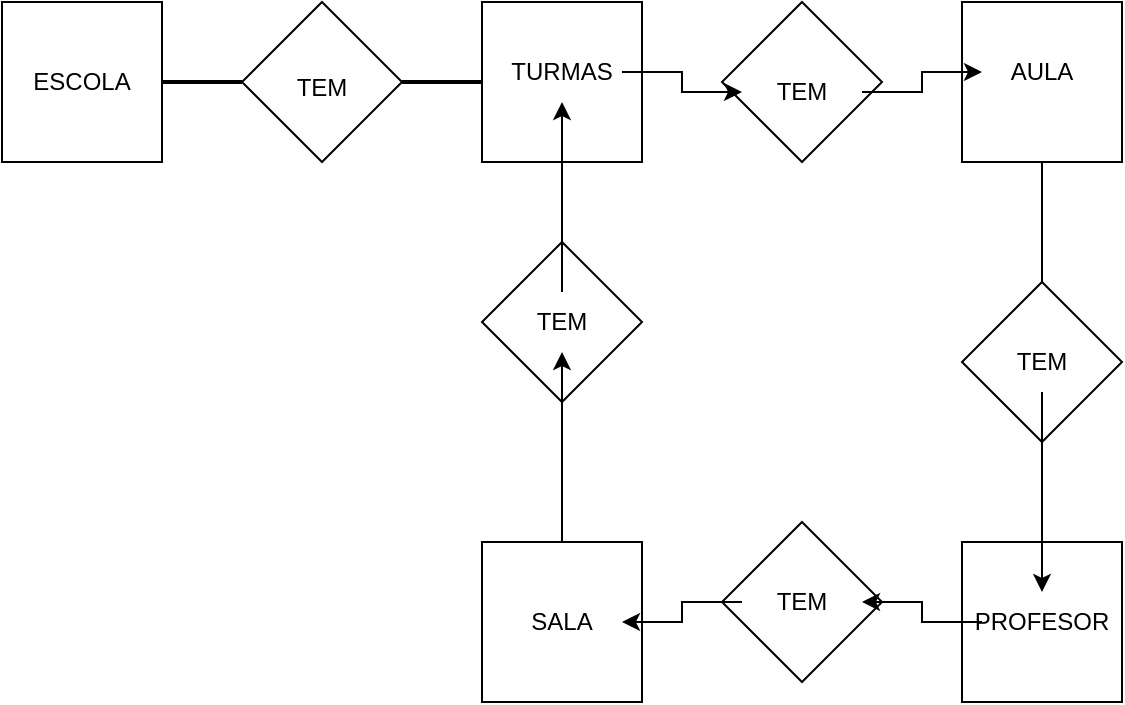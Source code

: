 <mxfile version="21.6.9" type="github">
  <diagram id="R2lEEEUBdFMjLlhIrx00" name="Page-1">
    <mxGraphModel dx="1434" dy="718" grid="1" gridSize="10" guides="1" tooltips="1" connect="1" arrows="1" fold="1" page="1" pageScale="1" pageWidth="850" pageHeight="1100" math="0" shadow="0" extFonts="Permanent Marker^https://fonts.googleapis.com/css?family=Permanent+Marker">
      <root>
        <mxCell id="0" />
        <mxCell id="1" parent="0" />
        <mxCell id="4-e0eDIvQEtgA4YIid3U-1" value="" style="whiteSpace=wrap;html=1;aspect=fixed;" vertex="1" parent="1">
          <mxGeometry x="40" y="160" width="80" height="80" as="geometry" />
        </mxCell>
        <mxCell id="4-e0eDIvQEtgA4YIid3U-2" value="" style="rhombus;whiteSpace=wrap;html=1;" vertex="1" parent="1">
          <mxGeometry x="160" y="160" width="80" height="80" as="geometry" />
        </mxCell>
        <mxCell id="4-e0eDIvQEtgA4YIid3U-3" value="" style="whiteSpace=wrap;html=1;aspect=fixed;" vertex="1" parent="1">
          <mxGeometry x="280" y="160" width="80" height="80" as="geometry" />
        </mxCell>
        <mxCell id="4-e0eDIvQEtgA4YIid3U-7" value="ESCOLA" style="text;strokeColor=none;align=center;fillColor=none;html=1;verticalAlign=middle;whiteSpace=wrap;rounded=0;" vertex="1" parent="1">
          <mxGeometry x="50" y="185" width="60" height="30" as="geometry" />
        </mxCell>
        <mxCell id="4-e0eDIvQEtgA4YIid3U-8" value="" style="rhombus;whiteSpace=wrap;html=1;" vertex="1" parent="1">
          <mxGeometry x="400" y="160" width="80" height="80" as="geometry" />
        </mxCell>
        <mxCell id="4-e0eDIvQEtgA4YIid3U-34" value="" style="edgeStyle=orthogonalEdgeStyle;rounded=0;orthogonalLoop=1;jettySize=auto;html=1;" edge="1" parent="1" source="4-e0eDIvQEtgA4YIid3U-9" target="4-e0eDIvQEtgA4YIid3U-27">
          <mxGeometry relative="1" as="geometry" />
        </mxCell>
        <mxCell id="4-e0eDIvQEtgA4YIid3U-9" value="" style="whiteSpace=wrap;html=1;aspect=fixed;" vertex="1" parent="1">
          <mxGeometry x="520" y="160" width="80" height="80" as="geometry" />
        </mxCell>
        <mxCell id="4-e0eDIvQEtgA4YIid3U-10" value="" style="rhombus;whiteSpace=wrap;html=1;" vertex="1" parent="1">
          <mxGeometry x="520" y="300" width="80" height="80" as="geometry" />
        </mxCell>
        <mxCell id="4-e0eDIvQEtgA4YIid3U-11" value="" style="whiteSpace=wrap;html=1;aspect=fixed;" vertex="1" parent="1">
          <mxGeometry x="520" y="430" width="80" height="80" as="geometry" />
        </mxCell>
        <mxCell id="4-e0eDIvQEtgA4YIid3U-12" value="" style="rhombus;whiteSpace=wrap;html=1;" vertex="1" parent="1">
          <mxGeometry x="280" y="280" width="80" height="80" as="geometry" />
        </mxCell>
        <mxCell id="4-e0eDIvQEtgA4YIid3U-38" value="" style="edgeStyle=orthogonalEdgeStyle;rounded=0;orthogonalLoop=1;jettySize=auto;html=1;" edge="1" parent="1" source="4-e0eDIvQEtgA4YIid3U-13" target="4-e0eDIvQEtgA4YIid3U-26">
          <mxGeometry relative="1" as="geometry" />
        </mxCell>
        <mxCell id="4-e0eDIvQEtgA4YIid3U-13" value="" style="whiteSpace=wrap;html=1;aspect=fixed;" vertex="1" parent="1">
          <mxGeometry x="280" y="430" width="80" height="80" as="geometry" />
        </mxCell>
        <mxCell id="4-e0eDIvQEtgA4YIid3U-14" value="" style="rhombus;whiteSpace=wrap;html=1;" vertex="1" parent="1">
          <mxGeometry x="400" y="420" width="80" height="80" as="geometry" />
        </mxCell>
        <mxCell id="4-e0eDIvQEtgA4YIid3U-32" value="" style="edgeStyle=orthogonalEdgeStyle;rounded=0;orthogonalLoop=1;jettySize=auto;html=1;" edge="1" parent="1" source="4-e0eDIvQEtgA4YIid3U-15" target="4-e0eDIvQEtgA4YIid3U-21">
          <mxGeometry relative="1" as="geometry" />
        </mxCell>
        <mxCell id="4-e0eDIvQEtgA4YIid3U-15" value="&lt;div&gt;TURMAS&lt;/div&gt;" style="text;strokeColor=none;align=center;fillColor=none;html=1;verticalAlign=middle;whiteSpace=wrap;rounded=0;" vertex="1" parent="1">
          <mxGeometry x="290" y="180" width="60" height="30" as="geometry" />
        </mxCell>
        <mxCell id="4-e0eDIvQEtgA4YIid3U-17" value="AULA" style="text;strokeColor=none;align=center;fillColor=none;html=1;verticalAlign=middle;whiteSpace=wrap;rounded=0;" vertex="1" parent="1">
          <mxGeometry x="530" y="180" width="60" height="30" as="geometry" />
        </mxCell>
        <mxCell id="4-e0eDIvQEtgA4YIid3U-18" value="SALA" style="text;strokeColor=none;align=center;fillColor=none;html=1;verticalAlign=middle;whiteSpace=wrap;rounded=0;" vertex="1" parent="1">
          <mxGeometry x="290" y="455" width="60" height="30" as="geometry" />
        </mxCell>
        <mxCell id="4-e0eDIvQEtgA4YIid3U-36" value="" style="edgeStyle=orthogonalEdgeStyle;rounded=0;orthogonalLoop=1;jettySize=auto;html=1;" edge="1" parent="1" source="4-e0eDIvQEtgA4YIid3U-19" target="4-e0eDIvQEtgA4YIid3U-28">
          <mxGeometry relative="1" as="geometry" />
        </mxCell>
        <mxCell id="4-e0eDIvQEtgA4YIid3U-19" value="PROFESOR" style="text;strokeColor=none;align=center;fillColor=none;html=1;verticalAlign=middle;whiteSpace=wrap;rounded=0;" vertex="1" parent="1">
          <mxGeometry x="530" y="455" width="60" height="30" as="geometry" />
        </mxCell>
        <mxCell id="4-e0eDIvQEtgA4YIid3U-20" value="&lt;div&gt;&lt;br&gt;&lt;/div&gt;&lt;div&gt;TEM&lt;/div&gt;" style="text;strokeColor=none;align=center;fillColor=none;html=1;verticalAlign=middle;whiteSpace=wrap;rounded=0;" vertex="1" parent="1">
          <mxGeometry x="170" y="180" width="60" height="30" as="geometry" />
        </mxCell>
        <mxCell id="4-e0eDIvQEtgA4YIid3U-33" value="" style="edgeStyle=orthogonalEdgeStyle;rounded=0;orthogonalLoop=1;jettySize=auto;html=1;" edge="1" parent="1" source="4-e0eDIvQEtgA4YIid3U-21" target="4-e0eDIvQEtgA4YIid3U-17">
          <mxGeometry relative="1" as="geometry" />
        </mxCell>
        <mxCell id="4-e0eDIvQEtgA4YIid3U-21" value="TEM" style="text;strokeColor=none;align=center;fillColor=none;html=1;verticalAlign=middle;whiteSpace=wrap;rounded=0;" vertex="1" parent="1">
          <mxGeometry x="410" y="190" width="60" height="30" as="geometry" />
        </mxCell>
        <mxCell id="4-e0eDIvQEtgA4YIid3U-24" value="" style="line;strokeWidth=2;html=1;" vertex="1" parent="1">
          <mxGeometry x="120" y="195" width="40" height="10" as="geometry" />
        </mxCell>
        <mxCell id="4-e0eDIvQEtgA4YIid3U-25" value="" style="line;strokeWidth=2;html=1;" vertex="1" parent="1">
          <mxGeometry x="240" y="195" width="40" height="10" as="geometry" />
        </mxCell>
        <mxCell id="4-e0eDIvQEtgA4YIid3U-39" value="" style="edgeStyle=orthogonalEdgeStyle;rounded=0;orthogonalLoop=1;jettySize=auto;html=1;" edge="1" parent="1" source="4-e0eDIvQEtgA4YIid3U-26" target="4-e0eDIvQEtgA4YIid3U-15">
          <mxGeometry relative="1" as="geometry" />
        </mxCell>
        <mxCell id="4-e0eDIvQEtgA4YIid3U-26" value="TEM" style="text;strokeColor=none;align=center;fillColor=none;html=1;verticalAlign=middle;whiteSpace=wrap;rounded=0;" vertex="1" parent="1">
          <mxGeometry x="290" y="305" width="60" height="30" as="geometry" />
        </mxCell>
        <mxCell id="4-e0eDIvQEtgA4YIid3U-35" value="" style="edgeStyle=orthogonalEdgeStyle;rounded=0;orthogonalLoop=1;jettySize=auto;html=1;" edge="1" parent="1" source="4-e0eDIvQEtgA4YIid3U-27" target="4-e0eDIvQEtgA4YIid3U-19">
          <mxGeometry relative="1" as="geometry" />
        </mxCell>
        <mxCell id="4-e0eDIvQEtgA4YIid3U-27" value="TEM" style="text;strokeColor=none;align=center;fillColor=none;html=1;verticalAlign=middle;whiteSpace=wrap;rounded=0;" vertex="1" parent="1">
          <mxGeometry x="530" y="325" width="60" height="30" as="geometry" />
        </mxCell>
        <mxCell id="4-e0eDIvQEtgA4YIid3U-37" value="" style="edgeStyle=orthogonalEdgeStyle;rounded=0;orthogonalLoop=1;jettySize=auto;html=1;" edge="1" parent="1" source="4-e0eDIvQEtgA4YIid3U-28" target="4-e0eDIvQEtgA4YIid3U-18">
          <mxGeometry relative="1" as="geometry" />
        </mxCell>
        <mxCell id="4-e0eDIvQEtgA4YIid3U-28" value="TEM" style="text;strokeColor=none;align=center;fillColor=none;html=1;verticalAlign=middle;whiteSpace=wrap;rounded=0;" vertex="1" parent="1">
          <mxGeometry x="410" y="445" width="60" height="30" as="geometry" />
        </mxCell>
      </root>
    </mxGraphModel>
  </diagram>
</mxfile>
